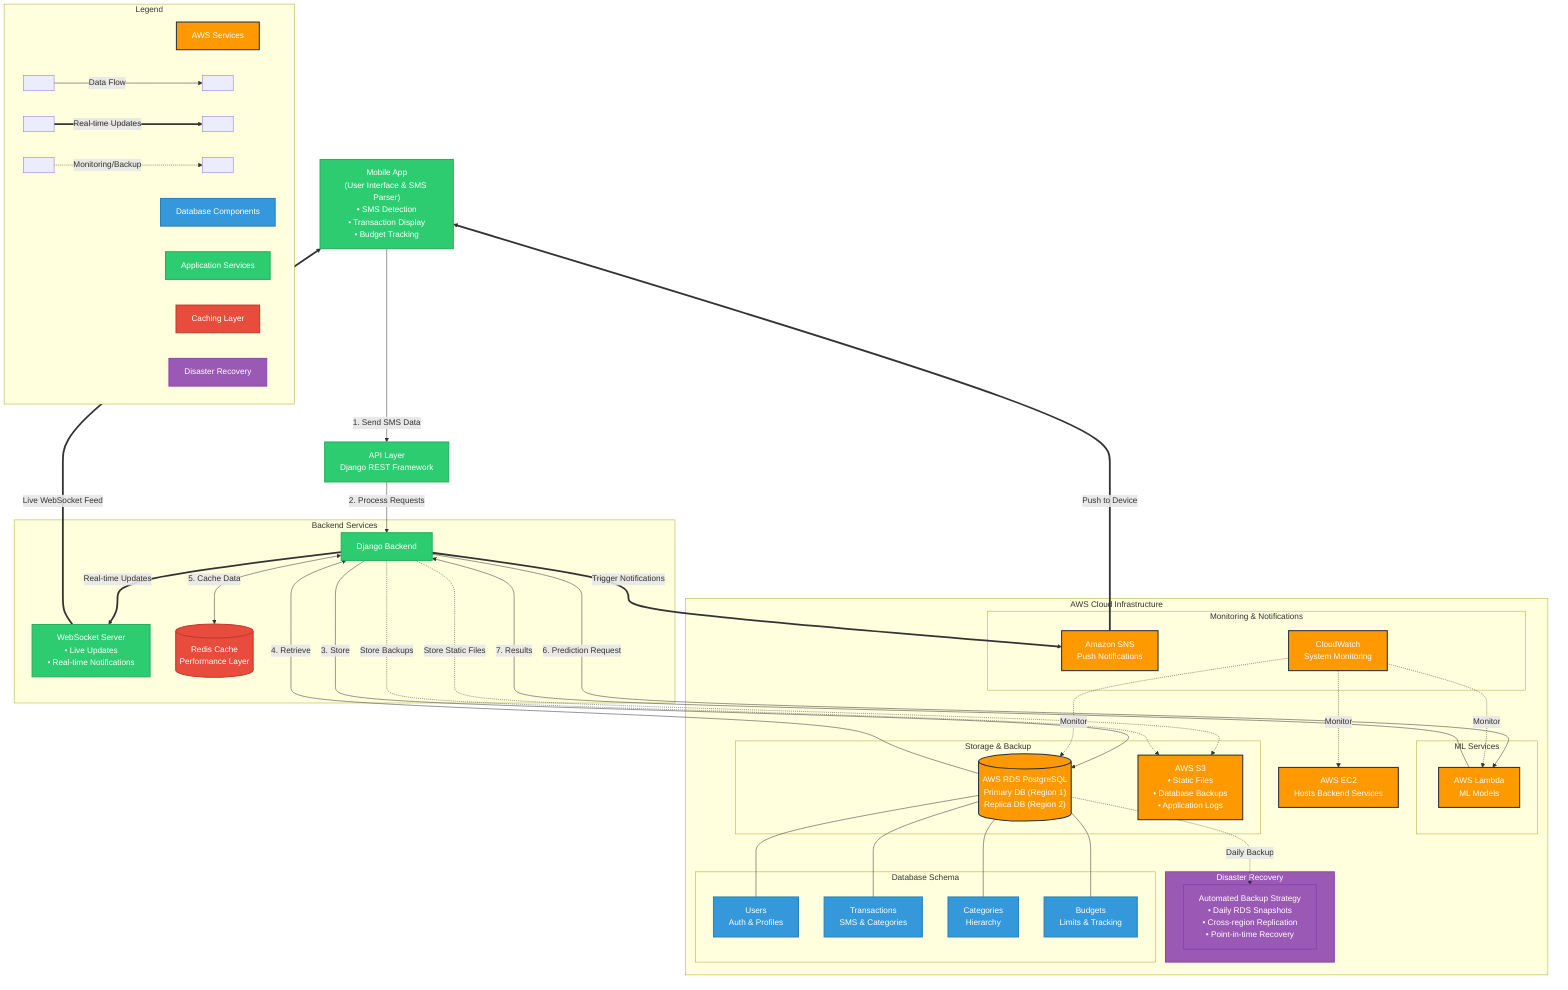 graph TB
    %% Mobile App Layer
    MA["Mobile App<br/>(User Interface & SMS Parser)<br/>• SMS Detection<br/>• Transaction Display<br/>• Budget Tracking"]
    
    %% API Layer
    API[API Layer<br/>Django REST Framework]
    
    %% Backend Services
    subgraph Backend["Backend Services"]
        BE[Django Backend]
        WS["WebSocket Server<br/>• Live Updates<br/>• Real-time Notifications"]
        Cache[(Redis Cache<br/>Performance Layer)]
    end
    
    %% AWS Cloud Services
    subgraph AWS["AWS Cloud Infrastructure"]
        EC2[AWS EC2<br/>Hosts Backend Services]
        
        subgraph MLServices["ML Services"]
            Lambda[AWS Lambda<br/>ML Models]
        end
        
        subgraph Storage["Storage & Backup"]
            RDS[("AWS RDS PostgreSQL<br/>Primary DB (Region 1)<br/>Replica DB (Region 2)")]
            S3["AWS S3<br/>• Static Files<br/>• Database Backups<br/>• Application Logs"]
        end
        
        subgraph DR["Disaster Recovery"]
            Backup["Automated Backup Strategy<br/>• Daily RDS Snapshots<br/>• Cross-region Replication<br/>• Point-in-time Recovery"]
        end
        
        subgraph Monitoring["Monitoring & Notifications"]
            SNS[Amazon SNS<br/>Push Notifications]
            CW[CloudWatch<br/>System Monitoring]
        end
        
        %% Database Tables
        subgraph DB["Database Schema"]
            Users[Users<br/>Auth & Profiles]
            Trans[Transactions<br/>SMS & Categories]
            Cat[Categories<br/>Hierarchy]
            Budg[Budgets<br/>Limits & Tracking]
        end
    end
    
    %% Data Processing Flows (Solid Lines)
    MA -->|"1. Send SMS Data"| API
    API -->|"2. Process Requests"| BE
    BE -->|"3. Store"| RDS
    RDS -->|"4. Retrieve"| BE
    BE <-->|"5. Cache Data"| Cache
    BE -->|"6. Prediction Request"| Lambda
    Lambda -->|"7. Results"| BE
    
    %% Storage Flows (Dotted Lines)
    BE -.->|"Store Static Files"| S3
    BE -.->|"Store Backups"| S3
    RDS -.->|"Daily Backup"| Backup
    
    %% Real-time Updates (Thick Lines)
    BE ==>|"Trigger Notifications"| SNS
    SNS ==>|"Push to Device"| MA
    BE ==>|"Real-time Updates"| WS
    WS ==>|"Live WebSocket Feed"| MA
    
    %% Monitoring Flows (Dashed Lines)
    CW -.->|"Monitor"| EC2
    CW -.->|"Monitor"| RDS
    CW -.->|"Monitor"| Lambda
    
    %% Database Connections
    RDS --- Users
    RDS --- Trans
    RDS --- Cat
    RDS --- Budg

    %% Styles
    classDef aws fill:#ff9900,stroke:#232F3E,stroke-width:2px,color:white;
    classDef db fill:#3498db,stroke:#2980b9,stroke-width:2px,color:white;
    classDef app fill:#2ecc71,stroke:#27ae60,stroke-width:2px,color:white;
    classDef cache fill:#e74c3c,stroke:#c0392b,stroke-width:2px,color:white;
    classDef dr fill:#9b59b6,stroke:#8e44ad,stroke-width:2px,color:white;
    
    class EC2,Lambda,RDS,S3,SNS,CW aws;
    class Users,Trans,Cat,Budg db;
    class MA,API,BE,WS app;
    class Cache cache;
    class Backup,DR dr;

    %% Legend
    subgraph Legend["Legend"]
        L1[AWS Services]
        L2[Database Components]
        L3[Application Services]
        L4[Caching Layer]
        L5[Disaster Recovery]
        
        %% Arrow Types
        L6[" "] -->|"Data Flow"| L7[" "]
        L8[" "] ==>|"Real-time Updates"| L9[" "]
        L10[" "] -.->|"Monitoring/Backup"| L11[" "]
    end
    
    class L1 aws;
    class L2 db;
    class L3 app;
    class L4 cache;
    class L5 dr;